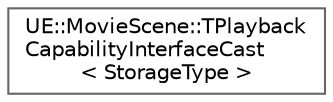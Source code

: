 digraph "Graphical Class Hierarchy"
{
 // INTERACTIVE_SVG=YES
 // LATEX_PDF_SIZE
  bgcolor="transparent";
  edge [fontname=Helvetica,fontsize=10,labelfontname=Helvetica,labelfontsize=10];
  node [fontname=Helvetica,fontsize=10,shape=box,height=0.2,width=0.4];
  rankdir="LR";
  Node0 [id="Node000000",label="UE::MovieScene::TPlayback\lCapabilityInterfaceCast\l\< StorageType \>",height=0.2,width=0.4,color="grey40", fillcolor="white", style="filled",URL="$d7/d5f/structUE_1_1MovieScene_1_1TPlaybackCapabilityInterfaceCast.html",tooltip=" "];
}
